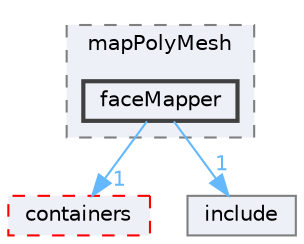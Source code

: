 digraph "src/OpenFOAM/meshes/polyMesh/mapPolyMesh/faceMapper"
{
 // LATEX_PDF_SIZE
  bgcolor="transparent";
  edge [fontname=Helvetica,fontsize=10,labelfontname=Helvetica,labelfontsize=10];
  node [fontname=Helvetica,fontsize=10,shape=box,height=0.2,width=0.4];
  compound=true
  subgraph clusterdir_1adf3b4e71e6bce57c8961c31cd11722 {
    graph [ bgcolor="#edf0f7", pencolor="grey50", label="mapPolyMesh", fontname=Helvetica,fontsize=10 style="filled,dashed", URL="dir_1adf3b4e71e6bce57c8961c31cd11722.html",tooltip=""]
  dir_90d2ca269b91e9eb6f1d3f8da901d68d [label="faceMapper", fillcolor="#edf0f7", color="grey25", style="filled,bold", URL="dir_90d2ca269b91e9eb6f1d3f8da901d68d.html",tooltip=""];
  }
  dir_19d0872053bde092be81d7fe3f56cbf7 [label="containers", fillcolor="#edf0f7", color="red", style="filled,dashed", URL="dir_19d0872053bde092be81d7fe3f56cbf7.html",tooltip=""];
  dir_e954e9f5966bc1c681a414ec8bd0ee15 [label="include", fillcolor="#edf0f7", color="grey50", style="filled", URL="dir_e954e9f5966bc1c681a414ec8bd0ee15.html",tooltip=""];
  dir_90d2ca269b91e9eb6f1d3f8da901d68d->dir_19d0872053bde092be81d7fe3f56cbf7 [headlabel="1", labeldistance=1.5 headhref="dir_001259_000669.html" href="dir_001259_000669.html" color="steelblue1" fontcolor="steelblue1"];
  dir_90d2ca269b91e9eb6f1d3f8da901d68d->dir_e954e9f5966bc1c681a414ec8bd0ee15 [headlabel="1", labeldistance=1.5 headhref="dir_001259_001804.html" href="dir_001259_001804.html" color="steelblue1" fontcolor="steelblue1"];
}
